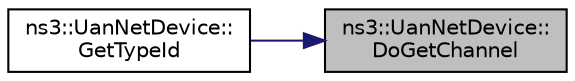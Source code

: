 digraph "ns3::UanNetDevice::DoGetChannel"
{
 // LATEX_PDF_SIZE
  edge [fontname="Helvetica",fontsize="10",labelfontname="Helvetica",labelfontsize="10"];
  node [fontname="Helvetica",fontsize="10",shape=record];
  rankdir="RL";
  Node1 [label="ns3::UanNetDevice::\lDoGetChannel",height=0.2,width=0.4,color="black", fillcolor="grey75", style="filled", fontcolor="black",tooltip=" "];
  Node1 -> Node2 [dir="back",color="midnightblue",fontsize="10",style="solid",fontname="Helvetica"];
  Node2 [label="ns3::UanNetDevice::\lGetTypeId",height=0.2,width=0.4,color="black", fillcolor="white", style="filled",URL="$classns3_1_1_uan_net_device.html#a8dc58ba9c4e22e1468f987fa047e565b",tooltip="Register this type."];
}
